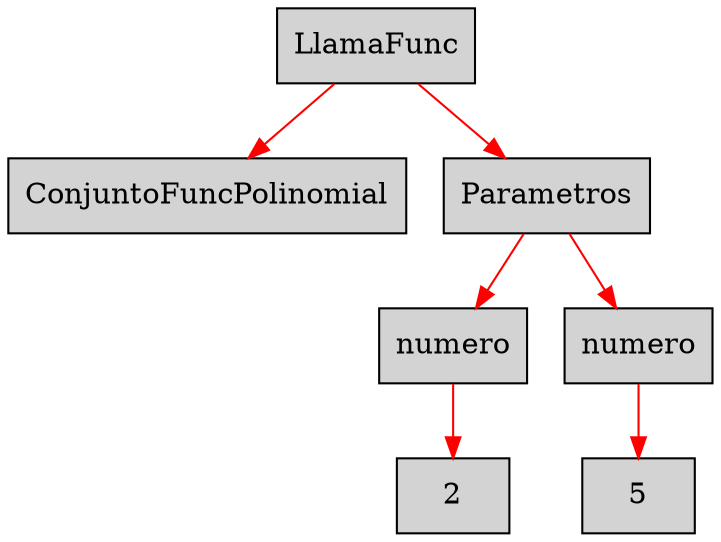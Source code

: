 digraph G {node[shape=box, style=filled]; edge[color=red]
node891556595[label="LlamaFunc"];
 node891556595->node1859767199;node1859767199[label="ConjuntoFuncPolinomial"];
 node891556595->node154577841;node154577841[label="Parametros"];
 node154577841->node2004713824;node2004713824[label="numero"];
 node2004713824->node1658562294;node1658562294[label="2"];
 node154577841->node1115556865;node1115556865[label="numero"];
 node1115556865->node2125028572;node2125028572[label="5"];

}
